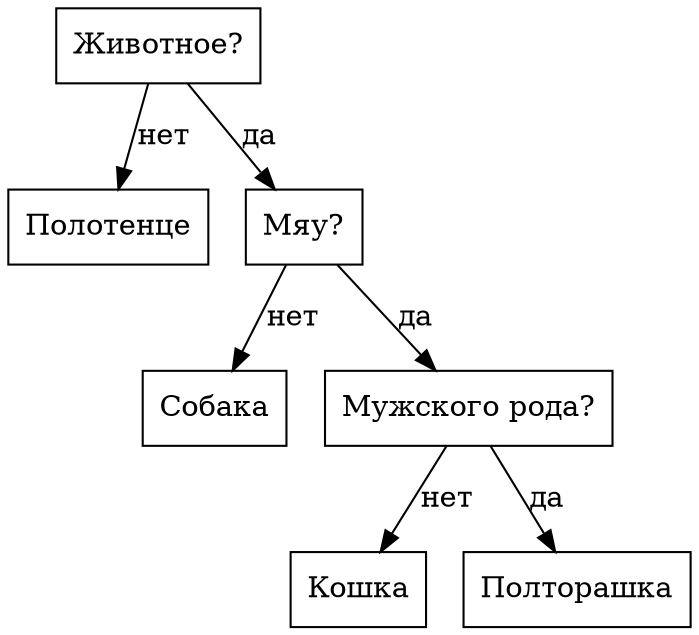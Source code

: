 digraph G{
rankdir=HR;
node0x557c7174c2a0 [shape="rectangle", label = "Животное?", rang = 0]
node0x557c7174d690 [shape="rectangle", label = "Полотенце", rang = 1]
node0x557c7174d750 [shape="rectangle", label = "Мяу?", rang = 1]
node0x557c7174d810 [shape="rectangle", label = "Собака", rang = 2]
node0x557c7174d8d0 [shape="rectangle", label = "Мужского рода?", rang = 2]
node0x557c7174d990 [shape="rectangle", label = "Кошка", rang = 3]
node0x557c7174da50 [shape="rectangle", label = "Полторашка", rang = 3]
node0x557c7174c2a0 -> node0x557c7174d690 [label = "нет"]
node0x557c7174c2a0 -> node0x557c7174d750 [label = "да"]
node0x557c7174d750 -> node0x557c7174d810 [label = "нет"]
node0x557c7174d750 -> node0x557c7174d8d0 [label = "да"]
node0x557c7174d8d0 -> node0x557c7174d990 [label = "нет"]
node0x557c7174d8d0 -> node0x557c7174da50 [label = "да"]
}